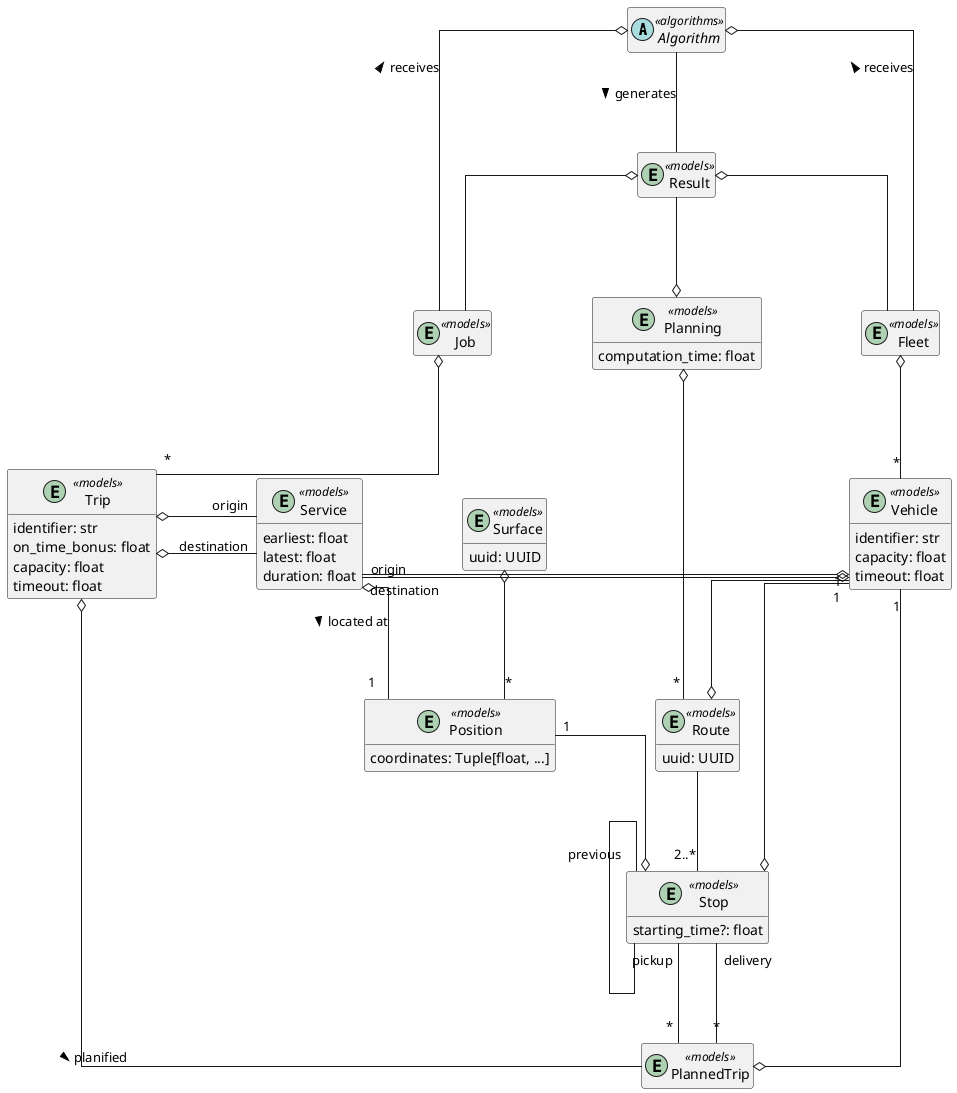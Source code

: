 @startuml
skinparam linetype ortho
skinparam nodesep 100
skinparam ranksep 100
hide empty methods
hide empty attributes

abstract class Algorithm <<algorithms>>

entity Vehicle <<models>> {
  identifier: str
  capacity: float
  timeout: float
}

entity Route <<models>> {
  uuid: UUID
}

entity Trip <<models>> {
  identifier: str
  on_time_bonus: float
  capacity: float
  timeout: float
}

entity PlannedTrip <<models>> {
}

entity Planning <<models>> {
  computation_time: float
}

entity Result <<models>> {
}


entity Stop <<models>> {
  starting_time?: float
}

entity Service <<models>> {
  earliest: float
  latest: float
  duration: float
}

entity Job <<models>> {
}

entity Fleet <<models>> {
}

entity Position <<models>> {
  coordinates: Tuple[float, ...]
}

entity Surface <<models>> {
  uuid: UUID
}



Job o-"*" Trip
Algorithm -- Result: generates >
Result --o Planning
Result o-- Fleet
Result o-- Job
Algorithm o-- Fleet: receives <
Algorithm o-- Job: receives <
Planning o--"*" Route
Trip o- PlannedTrip: planified >
Trip o-right-"origin" Service
Trip o-right-"destination" Service
Service o--"1" Position: located at >
PlannedTrip "*"-up-"pickup" Stop
PlannedTrip "*"-up-"delivery" Stop
Route --"2..*" Stop
Position "1"-o Stop
Position "*"-up-o Surface
Vehicle "1"--o Stop
Vehicle "1"--o PlannedTrip
Vehicle "1"-down-o Route
Stop "previous"-- Stop
Fleet o--"*" Vehicle
Vehicle o-left-"origin" Service
Vehicle o-left-"destination" Service


@enduml
